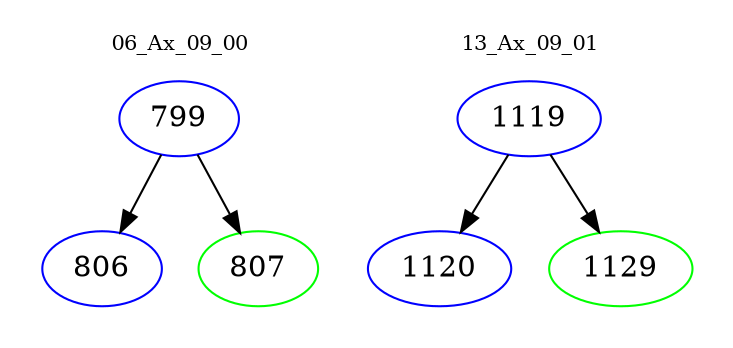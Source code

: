 digraph{
subgraph cluster_0 {
color = white
label = "06_Ax_09_00";
fontsize=10;
T0_799 [label="799", color="blue"]
T0_799 -> T0_806 [color="black"]
T0_806 [label="806", color="blue"]
T0_799 -> T0_807 [color="black"]
T0_807 [label="807", color="green"]
}
subgraph cluster_1 {
color = white
label = "13_Ax_09_01";
fontsize=10;
T1_1119 [label="1119", color="blue"]
T1_1119 -> T1_1120 [color="black"]
T1_1120 [label="1120", color="blue"]
T1_1119 -> T1_1129 [color="black"]
T1_1129 [label="1129", color="green"]
}
}
